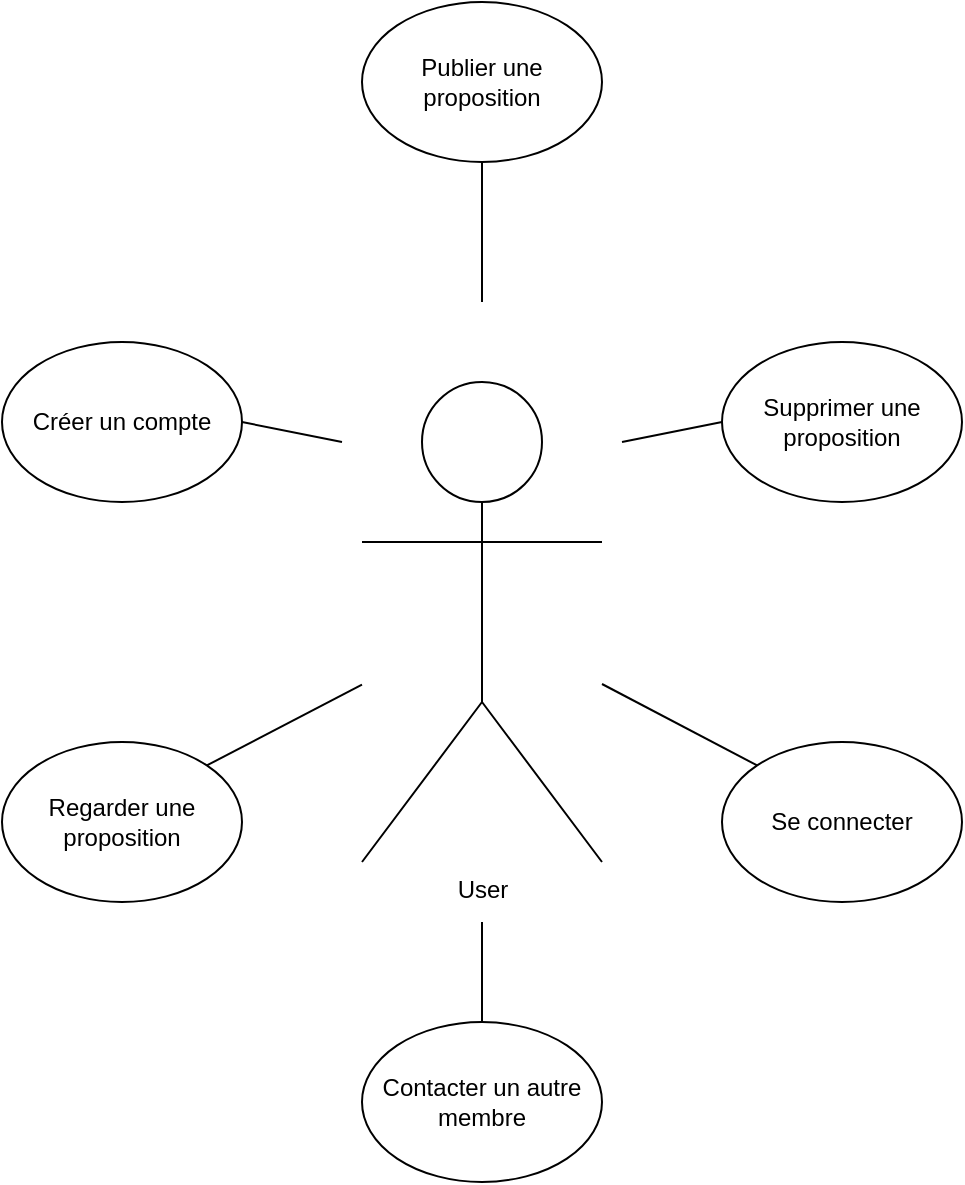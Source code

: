 <mxfile version="14.2.9" type="device"><diagram id="n9XLbTAhyX3iX1chOXIv" name="Page-1"><mxGraphModel dx="1662" dy="884" grid="1" gridSize="10" guides="1" tooltips="1" connect="1" arrows="1" fold="1" page="1" pageScale="1" pageWidth="827" pageHeight="1169" math="0" shadow="0"><root><mxCell id="0"/><mxCell id="1" parent="0"/><mxCell id="6Bexa9k-v4gfkftGbb64-1" value="User" style="shape=umlActor;verticalLabelPosition=bottom;verticalAlign=top;html=1;outlineConnect=0;" parent="1" vertex="1"><mxGeometry x="310" y="290" width="120" height="240" as="geometry"/></mxCell><mxCell id="6Bexa9k-v4gfkftGbb64-3" value="Se connecter" style="ellipse;whiteSpace=wrap;html=1;" parent="1" vertex="1"><mxGeometry x="490" y="470" width="120" height="80" as="geometry"/></mxCell><mxCell id="6Bexa9k-v4gfkftGbb64-4" value="Créer un compte" style="ellipse;whiteSpace=wrap;html=1;" parent="1" vertex="1"><mxGeometry x="130" y="270" width="120" height="80" as="geometry"/></mxCell><mxCell id="6Bexa9k-v4gfkftGbb64-5" value="Regarder une proposition" style="ellipse;whiteSpace=wrap;html=1;" parent="1" vertex="1"><mxGeometry x="130" y="470" width="120" height="80" as="geometry"/></mxCell><mxCell id="6Bexa9k-v4gfkftGbb64-7" value="Publier une proposition" style="ellipse;whiteSpace=wrap;html=1;" parent="1" vertex="1"><mxGeometry x="310" y="100" width="120" height="80" as="geometry"/></mxCell><mxCell id="6Bexa9k-v4gfkftGbb64-8" value="Supprimer une proposition" style="ellipse;whiteSpace=wrap;html=1;" parent="1" vertex="1"><mxGeometry x="490" y="270" width="120" height="80" as="geometry"/></mxCell><mxCell id="6Bexa9k-v4gfkftGbb64-9" value="Contacter un autre membre" style="ellipse;whiteSpace=wrap;html=1;" parent="1" vertex="1"><mxGeometry x="310" y="610" width="120" height="80" as="geometry"/></mxCell><mxCell id="EOhFlw-4C6W3ayGpUepl-2" value="" style="endArrow=none;html=1;entryX=1;entryY=0.5;entryDx=0;entryDy=0;" edge="1" parent="1" target="6Bexa9k-v4gfkftGbb64-4"><mxGeometry width="50" height="50" relative="1" as="geometry"><mxPoint x="300" y="320" as="sourcePoint"/><mxPoint x="120" y="150" as="targetPoint"/></mxGeometry></mxCell><mxCell id="EOhFlw-4C6W3ayGpUepl-3" value="" style="endArrow=none;html=1;entryX=0.5;entryY=1;entryDx=0;entryDy=0;" edge="1" parent="1" target="6Bexa9k-v4gfkftGbb64-7"><mxGeometry width="50" height="50" relative="1" as="geometry"><mxPoint x="370" y="250" as="sourcePoint"/><mxPoint x="240" y="210" as="targetPoint"/></mxGeometry></mxCell><mxCell id="EOhFlw-4C6W3ayGpUepl-4" value="" style="endArrow=none;html=1;entryX=0;entryY=0.5;entryDx=0;entryDy=0;" edge="1" parent="1" target="6Bexa9k-v4gfkftGbb64-8"><mxGeometry width="50" height="50" relative="1" as="geometry"><mxPoint x="440" y="320" as="sourcePoint"/><mxPoint x="440" y="200" as="targetPoint"/></mxGeometry></mxCell><mxCell id="EOhFlw-4C6W3ayGpUepl-5" value="" style="endArrow=none;html=1;entryX=1;entryY=0;entryDx=0;entryDy=0;" edge="1" parent="1" source="6Bexa9k-v4gfkftGbb64-1" target="6Bexa9k-v4gfkftGbb64-5"><mxGeometry width="50" height="50" relative="1" as="geometry"><mxPoint x="40" y="530" as="sourcePoint"/><mxPoint x="90" y="480" as="targetPoint"/></mxGeometry></mxCell><mxCell id="EOhFlw-4C6W3ayGpUepl-6" value="" style="endArrow=none;html=1;entryX=0.5;entryY=0;entryDx=0;entryDy=0;" edge="1" parent="1" target="6Bexa9k-v4gfkftGbb64-9"><mxGeometry width="50" height="50" relative="1" as="geometry"><mxPoint x="370" y="560" as="sourcePoint"/><mxPoint x="100" y="130" as="targetPoint"/></mxGeometry></mxCell><mxCell id="EOhFlw-4C6W3ayGpUepl-7" value="" style="endArrow=none;html=1;entryX=0;entryY=0;entryDx=0;entryDy=0;" edge="1" parent="1" target="6Bexa9k-v4gfkftGbb64-3"><mxGeometry width="50" height="50" relative="1" as="geometry"><mxPoint x="430" y="441" as="sourcePoint"/><mxPoint x="140" y="180" as="targetPoint"/></mxGeometry></mxCell></root></mxGraphModel></diagram></mxfile>
